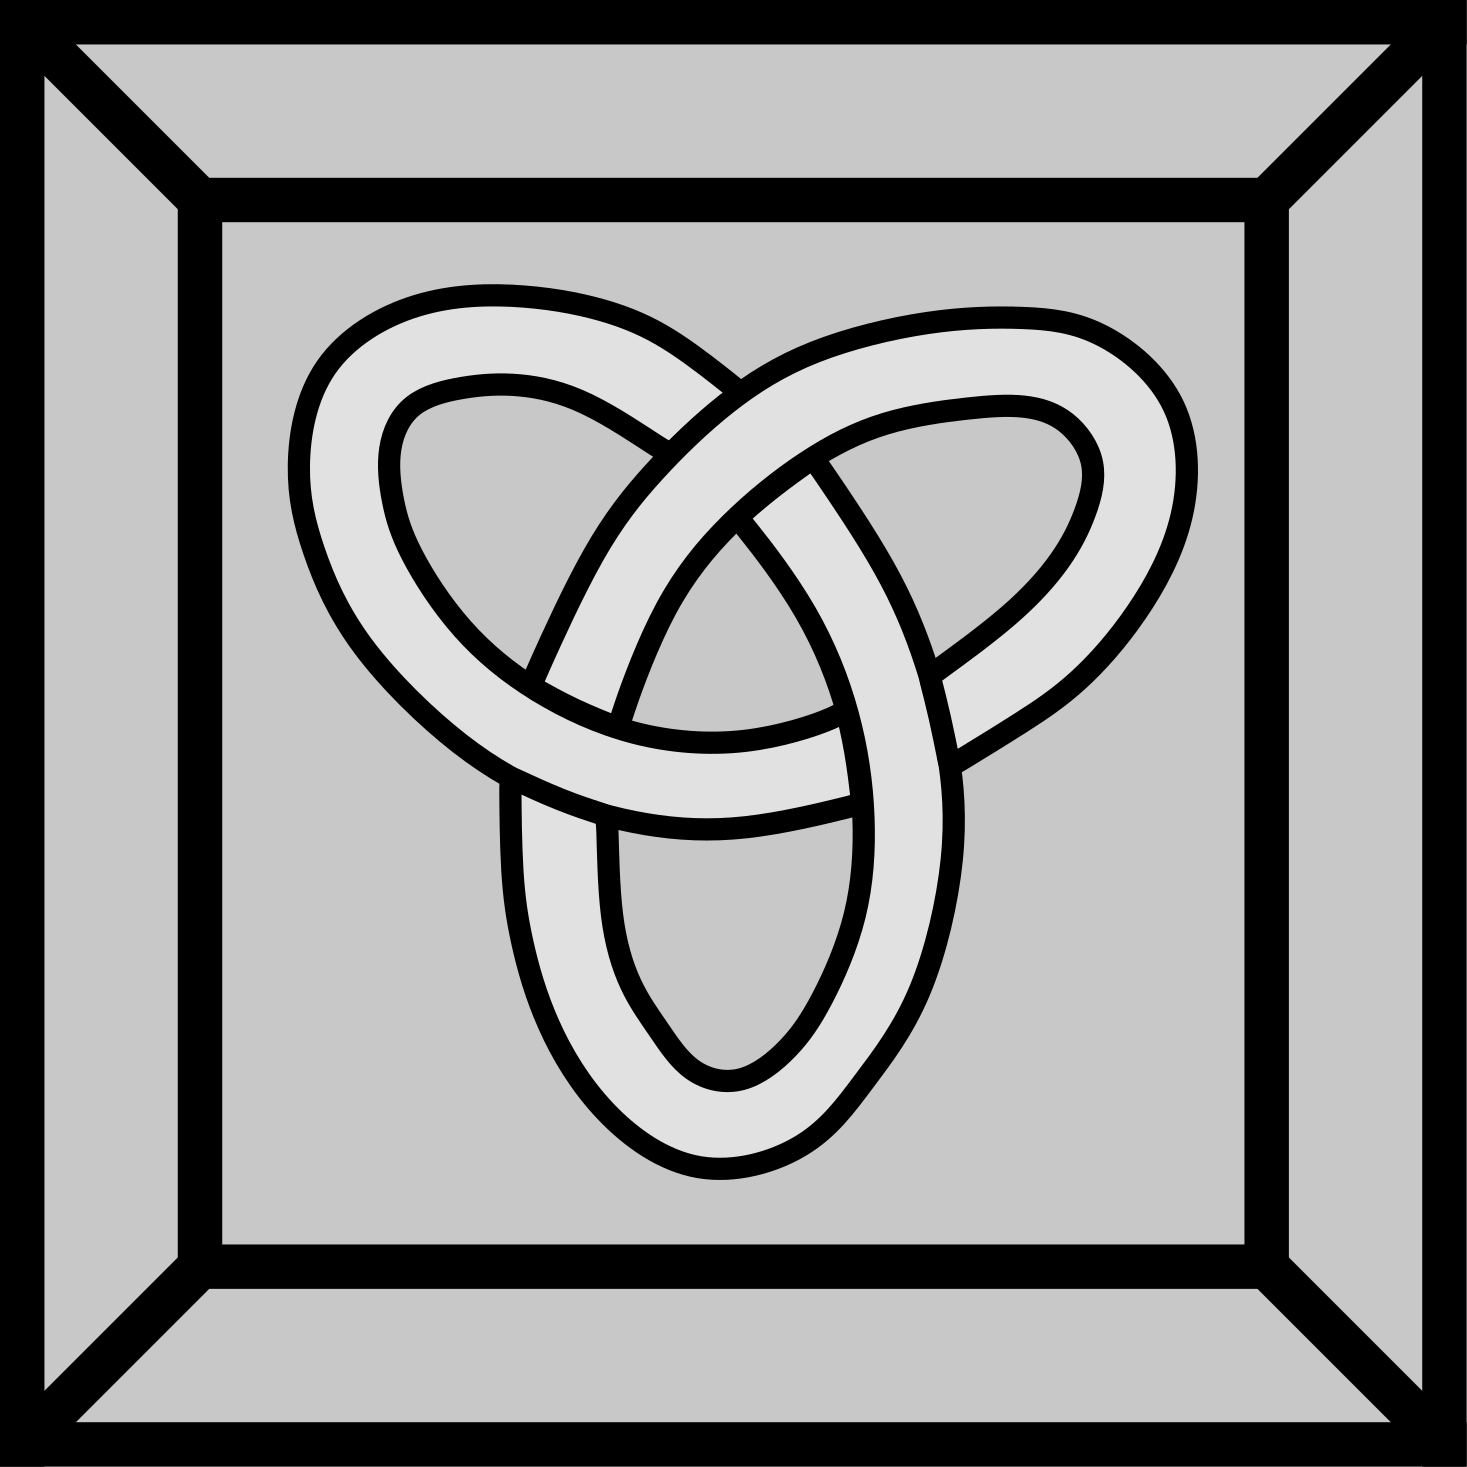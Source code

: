 <?xml version="1.0"?>
<!DOCTYPE ipe SYSTEM "ipe.dtd">
<ipe version="70107" creator="Ipe 7.1.8">
<info created="D:20130415200554" modified="D:20160304171350"/>
<ipestyle name="basic">
<symbol name="arrow/arc(spx)">
<path stroke="sym-stroke" fill="sym-stroke" pen="sym-pen">
0 0 m
-1 0.333 l
-1 -0.333 l
h
</path>
</symbol>
<symbol name="arrow/farc(spx)">
<path stroke="sym-stroke" fill="white" pen="sym-pen">
0 0 m
-1 0.333 l
-1 -0.333 l
h
</path>
</symbol>
<symbol name="mark/circle(sx)" transformations="translations">
<path fill="sym-stroke">
0.6 0 0 0.6 0 0 e
0.4 0 0 0.4 0 0 e
</path>
</symbol>
<symbol name="mark/disk(sx)" transformations="translations">
<path fill="sym-stroke">
0.6 0 0 0.6 0 0 e
</path>
</symbol>
<symbol name="mark/fdisk(sfx)" transformations="translations">
<group>
<path fill="sym-fill">
0.5 0 0 0.5 0 0 e
</path>
<path fill="sym-stroke" fillrule="eofill">
0.6 0 0 0.6 0 0 e
0.4 0 0 0.4 0 0 e
</path>
</group>
</symbol>
<symbol name="mark/box(sx)" transformations="translations">
<path fill="sym-stroke" fillrule="eofill">
-0.6 -0.6 m
0.6 -0.6 l
0.6 0.6 l
-0.6 0.6 l
h
-0.4 -0.4 m
0.4 -0.4 l
0.4 0.4 l
-0.4 0.4 l
h
</path>
</symbol>
<symbol name="mark/square(sx)" transformations="translations">
<path fill="sym-stroke">
-0.6 -0.6 m
0.6 -0.6 l
0.6 0.6 l
-0.6 0.6 l
h
</path>
</symbol>
<symbol name="mark/fsquare(sfx)" transformations="translations">
<group>
<path fill="sym-fill">
-0.5 -0.5 m
0.5 -0.5 l
0.5 0.5 l
-0.5 0.5 l
h
</path>
<path fill="sym-stroke" fillrule="eofill">
-0.6 -0.6 m
0.6 -0.6 l
0.6 0.6 l
-0.6 0.6 l
h
-0.4 -0.4 m
0.4 -0.4 l
0.4 0.4 l
-0.4 0.4 l
h
</path>
</group>
</symbol>
<symbol name="mark/cross(sx)" transformations="translations">
<group>
<path fill="sym-stroke">
-0.43 -0.57 m
0.57 0.43 l
0.43 0.57 l
-0.57 -0.43 l
h
</path>
<path fill="sym-stroke">
-0.43 0.57 m
0.57 -0.43 l
0.43 -0.57 l
-0.57 0.43 l
h
</path>
</group>
</symbol>
<symbol name="arrow/fnormal(spx)">
<path stroke="sym-stroke" fill="white" pen="sym-pen">
0 0 m
-1 0.333 l
-1 -0.333 l
h
</path>
</symbol>
<symbol name="arrow/pointed(spx)">
<path stroke="sym-stroke" fill="sym-stroke" pen="sym-pen">
0 0 m
-1 0.333 l
-0.8 0 l
-1 -0.333 l
h
</path>
</symbol>
<symbol name="arrow/fpointed(spx)">
<path stroke="sym-stroke" fill="white" pen="sym-pen">
0 0 m
-1 0.333 l
-0.8 0 l
-1 -0.333 l
h
</path>
</symbol>
<symbol name="arrow/linear(spx)">
<path stroke="sym-stroke" pen="sym-pen">
-1 0.333 m
0 0 l
-1 -0.333 l
</path>
</symbol>
<symbol name="arrow/fdouble(spx)">
<path stroke="sym-stroke" fill="white" pen="sym-pen">
0 0 m
-1 0.333 l
-1 -0.333 l
h
-1 0 m
-2 0.333 l
-2 -0.333 l
h
</path>
</symbol>
<symbol name="arrow/double(spx)">
<path stroke="sym-stroke" fill="sym-stroke" pen="sym-pen">
0 0 m
-1 0.333 l
-1 -0.333 l
h
-1 0 m
-2 0.333 l
-2 -0.333 l
h
</path>
</symbol>
<pen name="heavier" value="0.8"/>
<pen name="fat" value="1.2"/>
<pen name="ultrafat" value="2"/>
<symbolsize name="large" value="5"/>
<symbolsize name="small" value="2"/>
<symbolsize name="tiny" value="1.1"/>
<arrowsize name="large" value="10"/>
<arrowsize name="small" value="5"/>
<arrowsize name="tiny" value="3"/>
<color name="red" value="1 0 0"/>
<color name="green" value="0 1 0"/>
<color name="blue" value="0 0 1"/>
<color name="yellow" value="1 1 0"/>
<color name="orange" value="1 0.647 0"/>
<color name="gold" value="1 0.843 0"/>
<color name="purple" value="0.627 0.125 0.941"/>
<color name="gray" value="0.745"/>
<color name="brown" value="0.647 0.165 0.165"/>
<color name="navy" value="0 0 0.502"/>
<color name="pink" value="1 0.753 0.796"/>
<color name="seagreen" value="0.18 0.545 0.341"/>
<color name="turquoise" value="0.251 0.878 0.816"/>
<color name="violet" value="0.933 0.51 0.933"/>
<color name="darkblue" value="0 0 0.545"/>
<color name="darkcyan" value="0 0.545 0.545"/>
<color name="darkgray" value="0.663"/>
<color name="darkgreen" value="0 0.392 0"/>
<color name="darkmagenta" value="0.545 0 0.545"/>
<color name="darkorange" value="1 0.549 0"/>
<color name="darkred" value="0.545 0 0"/>
<color name="lightblue" value="0.678 0.847 0.902"/>
<color name="lightcyan" value="0.878 1 1"/>
<color name="lightgray" value="0.827"/>
<color name="lightgreen" value="0.565 0.933 0.565"/>
<color name="lightyellow" value="1 1 0.878"/>
<dashstyle name="dashed" value="[4] 0"/>
<dashstyle name="dotted" value="[1 3] 0"/>
<dashstyle name="dash dotted" value="[4 2 1 2] 0"/>
<dashstyle name="dash dot dotted" value="[4 2 1 2 1 2] 0"/>
<textsize name="large" value="\large"/>
<textsize name="small" value="\small"/>
<textsize name="tiny" value="\tiny"/>
<textsize name="Large" value="\Large"/>
<textsize name="LARGE" value="\LARGE"/>
<textsize name="huge" value="\huge"/>
<textsize name="Huge" value="\Huge"/>
<textsize name="footnote" value="\footnotesize"/>
<textstyle name="center" begin="\begin{center}" end="\end{center}"/>
<textstyle name="itemize" begin="\begin{itemize}" end="\end{itemize}"/>
<textstyle name="item" begin="\begin{itemize}\item{}" end="\end{itemize}"/>
<gridsize name="4 pts" value="4"/>
<gridsize name="8 pts (~3 mm)" value="8"/>
<gridsize name="16 pts (~6 mm)" value="16"/>
<gridsize name="32 pts (~12 mm)" value="32"/>
<gridsize name="10 pts (~3.5 mm)" value="10"/>
<gridsize name="20 pts (~7 mm)" value="20"/>
<gridsize name="14 pts (~5 mm)" value="14"/>
<gridsize name="28 pts (~10 mm)" value="28"/>
<gridsize name="56 pts (~20 mm)" value="56"/>
<anglesize name="90 deg" value="90"/>
<anglesize name="60 deg" value="60"/>
<anglesize name="45 deg" value="45"/>
<anglesize name="30 deg" value="30"/>
<anglesize name="22.5 deg" value="22.5"/>
<tiling name="falling" angle="-60" step="4" width="1"/>
<tiling name="rising" angle="30" step="4" width="1"/>
</ipestyle>
<page>
<layer name="alpha"/>
<view layers="alpha" active="alpha"/>
<path layer="alpha" matrix="1 0 0 1 24 0" fill="0.784">
0 704 m
512 704 l
512 192 l
0 192 l
0 704 l
</path>
<path matrix="1 0 0 1 -461.929 28.0412" stroke="0.882" pen="32">
676.18 391.134 m
676.999 374.846
681.261 350.304
686.467 332.513
693.824 315.498
707.02 296.34
717.796 286.619
730.252 280.127
741.453 278.294
752.664 280.385
766.596 288.874
775.047 297.322
783.96 309.448
790.498 321.323
796.709 336.382
803.113 359.097
805.841 380.277
804.806 400.036
802.077 418.045
796.433 439.207
788.822 459.271
778.519 479.48
770.495 492.387
763.016 502.935 s
</path>
<path matrix="1 0 0 1 -461.929 28.0412" stroke="0.882" pen="32">
727.943 539.22 m
706.864 550.904
693.112 556.167
679.047 559.752
659.794 562.048
635.552 559.905
619.538 553.233
608.983 543.42
604.08 534.158
601.612 519.498
603.574 501.191
606.787 489.57
613.414 473.786
622.117 459.529
631.059 448.523
638.724 440.779
653.564 428.511
669.797 418.242
678.918 412.689
694.743 406.749
711.858 402.363
731.426 400.37
745.826 400.72
758.546 402.206
773.299 405.308
778.971 406.909 s
</path>
<path matrix="1 0 0 1 -461.929 28.0412" stroke="0.784" pen="64">
788.273 546.832 m
767.993 538.772
743.345 522.113
727.868 507.238
720.457 498.854 s
</path>
<path matrix="1 0 0 1 -461.929 28.0412" stroke="0.882" pen="32">
825.297 429.749 m
838.795 439.916
850.128 449.717
863.573 463.267
873.507 475.763
879.873 486.593
884.132 497.486
886.799 510.956
886.281 525.039
882.264 536.421
876.727 543.784
868.682 549.632
853.886 554.318
828.724 554.711
803.921 550.916
787.792 546.641
769.077 539.309
751.631 527.449
736.593 516.007
725.467 504.625
715.017 492.029
702.848 474.067
693.922 457.731
686.672 441.449 s
</path>
<path matrix="1 0 0 1 -453.929 28.0412" stroke="0.784" pen="64">
647.93 432.824 m
658.425 425.079
671.467 417.054
683.294 411.179
694.409 406.861
704.666 403.889 s
</path>
<path matrix="1 0 0 1 -461.929 28.0412" stroke="0.784" pen="64">
805.941 377.541 m
805.008 403.127
802.218 417.414
797.564 435.539
793.668 447.298 s
</path>
<path matrix="1 0 0 1 -461.929 28.0412" stroke="0.882" pen="32">
804.539 371.415 m
805.008 403.127
802.218 417.414
797.564 435.539
792.346 449.703 s
</path>
<path matrix="1 0 0 1 24 0" stroke="0.882" pen="32">
159.697 463.202 m
172.497 453.12
185.538 445.095
197.365 439.22
219.52 431.37
239.625 429.13 s
</path>
<path matrix="1 0 0 1 24 0" stroke="black" pen="16" cap="2">
64 640 m
448 640 l
448 256 l
64 256 l
64 640 l
</path>
<path matrix="1 0 0 1 24 0" stroke="black" pen="16">
64 640 m
0 704 l
</path>
<path matrix="1 0 0 1 24 0" stroke="black" pen="16">
448 640 m
512 704 l
</path>
<path matrix="1 0 0 1 24 0" stroke="black" pen="16">
448 256 m
512 192 l
</path>
<path matrix="1 0 0 1 24 0" stroke="black" pen="16" cap="2">
512 192 m
512 704 l
</path>
<path matrix="1 0 0 1 24 0" stroke="black" pen="16" cap="2">
512 704 m
0 704 l
</path>
<path matrix="1 0 0 1 24 0" stroke="black" pen="16" cap="2">
0 704 m
0 192 l
0 192 l
</path>
<path matrix="1 0 0 1 24 0" stroke="black" pen="16">
0 192 m
64 256 l
</path>
<path matrix="1 0 0 1 24 0" stroke="black" pen="16" cap="2">
0 192 m
512 192 l
</path>
<path matrix="1 0 0 1 24 0" stroke="black" fill="0.882" pen="8">
233.093 548.039
233.854 548.82
245.016 559.5
258.763 570.625
258.637 570.534
234.661 589.793
213.75 599.961
182.004 606.497
141.543 605.563
104.505 582.843
97.347 542.07
103.673 514.8
118.517 480.085
158.887 440.604
190.969 423.606
224.247 414.029
259.202 412.114
302.424 422.693
302.424 422.699
300.158 441.998
296.252 458.234
297.256 454.696
260.638 442.759
219.938 445.871
184.026 462.391
157.212 484.417
138.058 514.344
133.03 531.22
130.82 550.926
138.739 567.869
158.813 573.026
178.345 574.387
202.346 569.054 u
</path>
<path matrix="1 0 0 1 24 0" stroke="black" fill="0.882" pen="8">
210.762 418.28
209.881 418.515
194.174 423.654
175.797 432.157
175.684 432.22
175.951 396.602
179.188 373.944
187.684 343.598
207.51 310.42
242.711 285.739
284.386 297.473
302.189 321.75
324.777 351.248
337.227 405.356
334.046 441.991
325.667 474.312
312.739 506.154
284.725 547.223
284.762 547.246
269.22 536.121
257.106 525.527
257.595 525.992
283.906 492.062
298.845 454.714
304.136 417.676
301.646 381.884
287.522 350.065
276.84 334.411
259.16 320.414
240.007 324.834
229.142 341.593
218.46 356.327
211.2 380.163 u
</path>
<path matrix="1 0 0 1 24 0" stroke="black" fill="0.882" pen="8">
326.627 468.643
326.639 468.601
330.378 454.117
333.984 436.033
333.984 436.033
360.594 452.273
379.855 465.299
401.389 489.525
420.811 525.032
419.653 568.467
387.922 595.053
361.466 598.186
327.479 597.376
282.567 586.452
253.031 567.84
226.731 542.35
206.096 516.455
182.899 464.973
182.932 464.952
198.285 456.355
215.234 449.666
213.984 450.062
230.777 495.819
253.84 524.142
282.567 547.205
309.676 560.962
342.045 565.412
361.062 566.626
376.437 561.771
387.766 545.586
383.315 527.379
374.818 510.385
357.42 490.964 u
</path>
</page>
</ipe>
